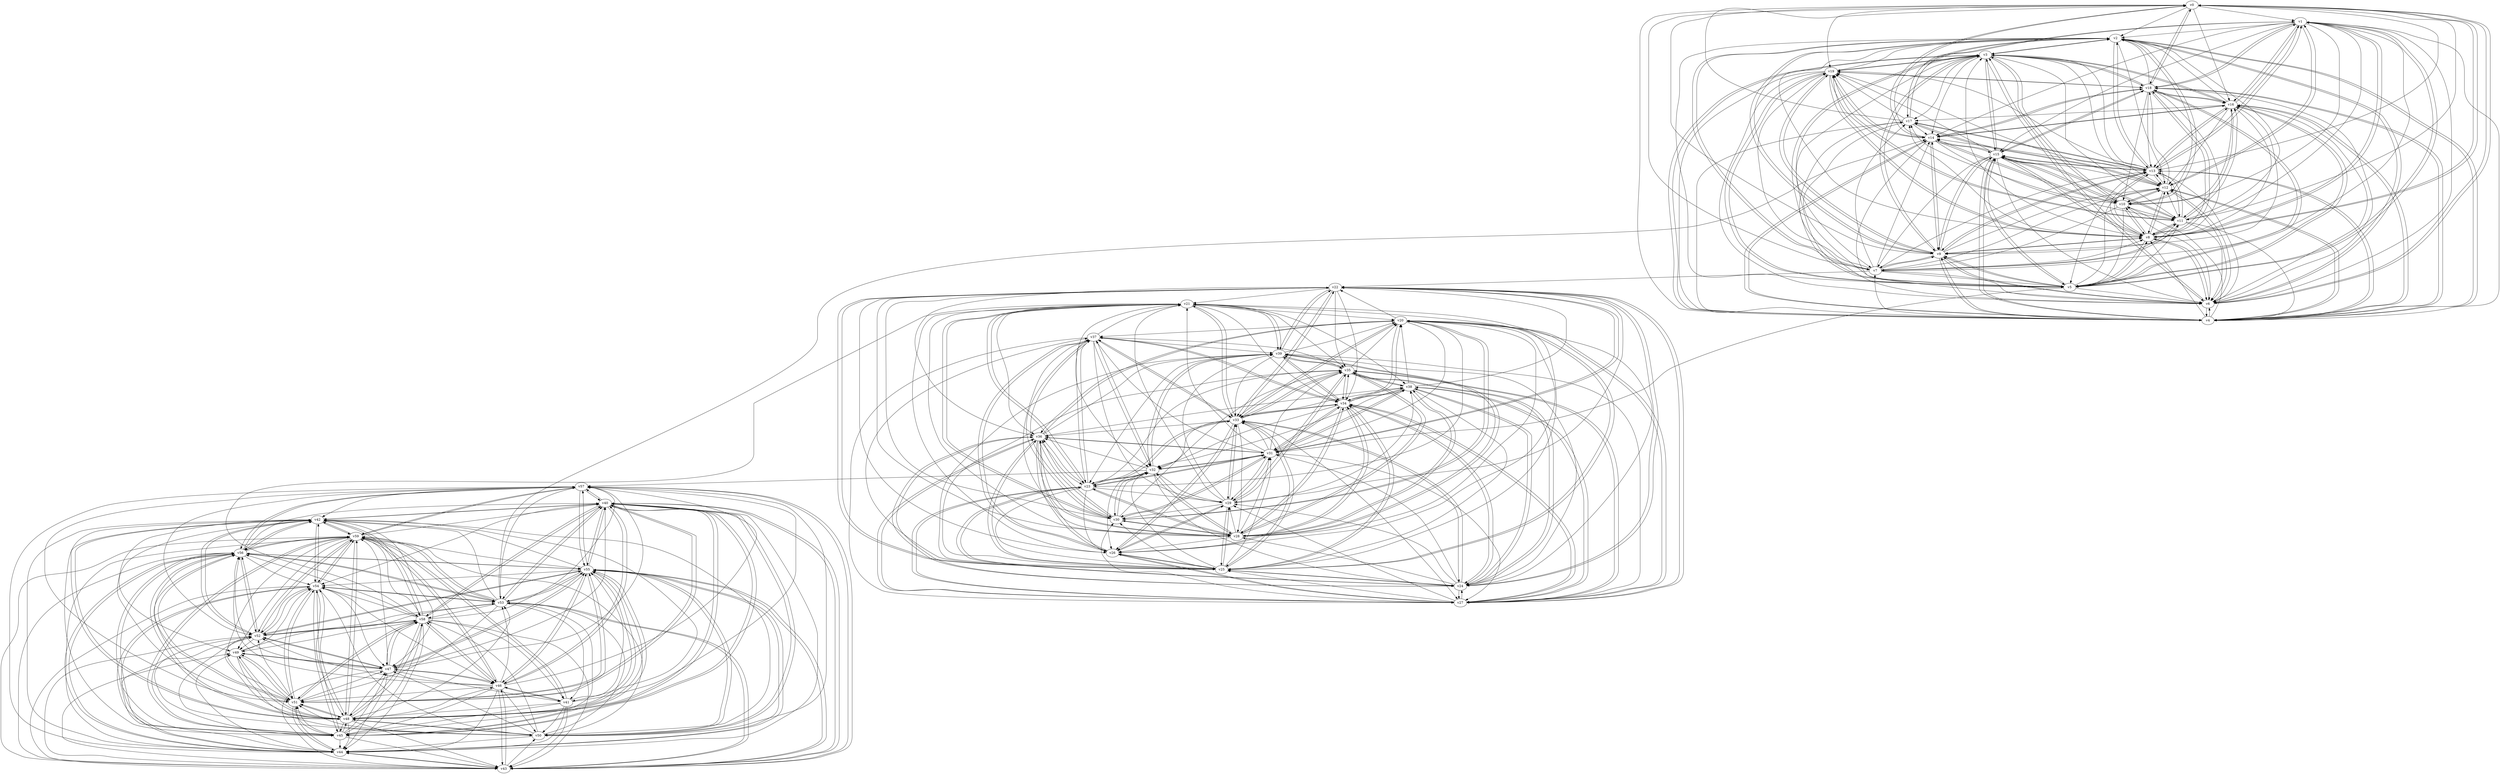 digraph buchi_test079 {
    v0 [name="v0", player=0, priority=1];
    v1 [name="v1", player=1, priority=0];
    v2 [name="v2", player=0, priority=0];
    v3 [name="v3", player=0, priority=0];
    v4 [name="v4", player=0, priority=1];
    v5 [name="v5", player=1, priority=0];
    v6 [name="v6", player=1, priority=1];
    v7 [name="v7", player=0, priority=1];
    v8 [name="v8", player=0, priority=0];
    v9 [name="v9", player=0, priority=0];
    v10 [name="v10", player=1, priority=1];
    v11 [name="v11", player=1, priority=1];
    v12 [name="v12", player=0, priority=0];
    v13 [name="v13", player=0, priority=0];
    v14 [name="v14", player=0, priority=0];
    v15 [name="v15", player=0, priority=0];
    v16 [name="v16", player=1, priority=0];
    v17 [name="v17", player=1, priority=1];
    v18 [name="v18", player=1, priority=0];
    v19 [name="v19", player=1, priority=0];
    v20 [name="v20", player=0, priority=1];
    v21 [name="v21", player=0, priority=0];
    v22 [name="v22", player=1, priority=1];
    v23 [name="v23", player=0, priority=1];
    v24 [name="v24", player=1, priority=0];
    v25 [name="v25", player=0, priority=1];
    v26 [name="v26", player=1, priority=1];
    v27 [name="v27", player=0, priority=0];
    v28 [name="v28", player=0, priority=1];
    v29 [name="v29", player=1, priority=1];
    v30 [name="v30", player=0, priority=0];
    v31 [name="v31", player=0, priority=0];
    v32 [name="v32", player=0, priority=0];
    v33 [name="v33", player=1, priority=1];
    v34 [name="v34", player=1, priority=1];
    v35 [name="v35", player=1, priority=1];
    v36 [name="v36", player=0, priority=1];
    v37 [name="v37", player=1, priority=1];
    v38 [name="v38", player=0, priority=0];
    v39 [name="v39", player=0, priority=1];
    v40 [name="v40", player=0, priority=0];
    v41 [name="v41", player=1, priority=0];
    v42 [name="v42", player=0, priority=1];
    v43 [name="v43", player=1, priority=0];
    v44 [name="v44", player=0, priority=0];
    v45 [name="v45", player=1, priority=1];
    v46 [name="v46", player=0, priority=0];
    v47 [name="v47", player=0, priority=1];
    v48 [name="v48", player=1, priority=0];
    v49 [name="v49", player=0, priority=1];
    v50 [name="v50", player=0, priority=0];
    v51 [name="v51", player=1, priority=1];
    v52 [name="v52", player=1, priority=1];
    v53 [name="v53", player=0, priority=1];
    v54 [name="v54", player=0, priority=0];
    v55 [name="v55", player=1, priority=1];
    v56 [name="v56", player=1, priority=0];
    v57 [name="v57", player=0, priority=0];
    v58 [name="v58", player=1, priority=0];
    v59 [name="v59", player=0, priority=1];
    v55 -> v57;
    v7 -> v17;
    v59 -> v55;
    v8 -> v0;
    v8 -> v9;
    v19 -> v9;
    v48 -> v45;
    v8 -> v18;
    v19 -> v18;
    v48 -> v54;
    v0 -> v14;
    v40 -> v50;
    v33 -> v20;
    v33 -> v29;
    v52 -> v42;
    v4 -> v2;
    v33 -> v38;
    v25 -> v34;
    v3 -> v6;
    v44 -> v56;
    v3 -> v15;
    v14 -> v15;
    v37 -> v26;
    v15 -> v7;
    v55 -> v43;
    v18 -> v3;
    v59 -> v41;
    v55 -> v52;
    v7 -> v12;
    v59 -> v50;
    v26 -> v25;
    v19 -> v4;
    v48 -> v40;
    v48 -> v49;
    v21 -> v32;
    v40 -> v45;
    v48 -> v58;
    v40 -> v54;
    v33 -> v24;
    v25 -> v20;
    v25 -> v29;
    v44 -> v42;
    v44 -> v51;
    v3 -> v10;
    v14 -> v10;
    v34 -> v25;
    v3 -> v19;
    v14 -> v19;
    v37 -> v21;
    v43 -> v55;
    v37 -> v30;
    v15 -> v11;
    v55 -> v47;
    v47 -> v43;
    v59 -> v45;
    v55 -> v56;
    v28 -> v39;
    v18 -> v16;
    v47 -> v52;
    v59 -> v54;
    v29 -> v31;
    v48 -> v44;
    v11 -> v4;
    v48 -> v53;
    v21 -> v36;
    v10 -> v8;
    v40 -> v58;
    v10 -> v17;
    v2 -> v13;
    v54 -> v51;
    v33 -> v28;
    v25 -> v24;
    v33 -> v37;
    v25 -> v33;
    v51 -> v45;
    v3 -> v5;
    v51 -> v54;
    v3 -> v14;
    v43 -> v50;
    v22 -> v27;
    v43 -> v59;
    v15 -> v6;
    v55 -> v42;
    v7 -> v2;
    v18 -> v2;
    v36 -> v38;
    v28 -> v34;
    v55 -> v51;
    v7 -> v11;
    v59 -> v40;
    v59 -> v49;
    v47 -> v56;
    v29 -> v26;
    v50 -> v58;
    v29 -> v35;
    v40 -> v44;
    v10 -> v3;
    v10 -> v12;
    v54 -> v46;
    v33 -> v23;
    v2 -> v17;
    v51 -> v40;
    v14 -> v0;
    v32 -> v36;
    v51 -> v49;
    v3 -> v9;
    v14 -> v9;
    v51 -> v58;
    v3 -> v18;
    v14 -> v18;
    v36 -> v24;
    v28 -> v20;
    v55 -> v46;
    v28 -> v29;
    v59 -> v44;
    v28 -> v38;
    v58 -> v48;
    v29 -> v21;
    v58 -> v57;
    v50 -> v53;
    v29 -> v30;
    v21 -> v26;
    v42 -> v58;
    v21 -> v35;
    v10 -> v7;
    v2 -> v3;
    v10 -> v16;
    v2 -> v12;
    v54 -> v50;
    v54 -> v59;
    v32 -> v31;
    v51 -> v44;
    v24 -> v27;
    v35 -> v27;
    v3 -> v4;
    v14 -> v4;
    v43 -> v40;
    v24 -> v36;
    v43 -> v49;
    v17 -> v6;
    v36 -> v28;
    v5 -> v31;
    v47 -> v46;
    v58 -> v43;
    v58 -> v52;
    v50 -> v48;
    v29 -> v25;
    v50 -> v57;
    v21 -> v30;
    v10 -> v2;
    v20 -> v34;
    v31 -> v34;
    v10 -> v11;
    v2 -> v7;
    v54 -> v45;
    v32 -> v26;
    v24 -> v22;
    v16 -> v18;
    v51 -> v48;
    v24 -> v31;
    v43 -> v44;
    v43 -> v53;
    v17 -> v1;
    v5 -> v8;
    v36 -> v23;
    v9 -> v6;
    v17 -> v19;
    v46 -> v55;
    v57 -> v55;
    v9 -> v15;
    v49 -> v51;
    v28 -> v37;
    v6 -> v0;
    v6 -> v9;
    v58 -> v47;
    v6 -> v18;
    v58 -> v56;
    v50 -> v52;
    v42 -> v48;
    v39 -> v33;
    v31 -> v29;
    v10 -> v6;
    v23 -> v25;
    v31 -> v38;
    v13 -> v8;
    v1 -> v15;
    v13 -> v17;
    v32 -> v30;
    v16 -> v13;
    v32 -> v39;
    v24 -> v35;
    v5 -> v3;
    v17 -> v5;
    v46 -> v41;
    v5 -> v12;
    v17 -> v14;
    v46 -> v50;
    v28 -> v23;
    v46 -> v59;
    v57 -> v59;
    v9 -> v19;
    v6 -> v4;
    v58 -> v42;
    v27 -> v36;
    v58 -> v51;
    v50 -> v47;
    v42 -> v52;
    v39 -> v28;
    v20 -> v33;
    v31 -> v33;
    v23 -> v29;
    v54 -> v44;
    v13 -> v3;
    v1 -> v10;
    v13 -> v12;
    v16 -> v8;
    v16 -> v17;
    v56 -> v53;
    v17 -> v0;
    v38 -> v32;
    v46 -> v45;
    v9 -> v5;
    v5 -> v16;
    v9 -> v14;
    v49 -> v50;
    v27 -> v22;
    v58 -> v46;
    v30 -> v36;
    v50 -> v51;
    v42 -> v47;
    v39 -> v23;
    v12 -> v6;
    v42 -> v56;
    v39 -> v32;
    v12 -> v15;
    v23 -> v24;
    v20 -> v37;
    v31 -> v37;
    v23 -> v33;
    v1 -> v5;
    v53 -> v43;
    v16 -> v3;
    v34 -> v39;
    v1 -> v14;
    v13 -> v16;
    v53 -> v52;
    v16 -> v12;
    v45 -> v48;
    v24 -> v25;
    v35 -> v25;
    v56 -> v48;
    v56 -> v57;
    v38 -> v27;
    v5 -> v2;
    v46 -> v40;
    v57 -> v40;
    v9 -> v0;
    v26 -> v34;
    v5 -> v11;
    v46 -> v58;
    v49 -> v54;
    v8 -> v13;
    v27 -> v26;
    v30 -> v22;
    v27 -> v35;
    v0 -> v18;
    v30 -> v31;
    v12 -> v1;
    v12 -> v10;
    v41 -> v46;
    v20 -> v23;
    v4 -> v6;
    v31 -> v23;
    v12 -> v19;
    v41 -> v55;
    v31 -> v32;
    v4 -> v15;
    v52 -> v55;
    v23 -> v28;
    v23 -> v37;
    v13 -> v2;
    v13 -> v11;
    v45 -> v43;
    v56 -> v43;
    v1 -> v18;
    v37 -> v39;
    v53 -> v56;
    v56 -> v52;
    v38 -> v22;
    v26 -> v29;
    v38 -> v31;
    v5 -> v6;
    v46 -> v44;
    v19 -> v8;
    v8 -> v17;
    v27 -> v30;
    v0 -> v13;
    v11 -> v13;
    v27 -> v39;
    v30 -> v35;
    v39 -> v22;
    v4 -> v1;
    v41 -> v50;
    v4 -> v10;
    v41 -> v59;
    v52 -> v59;
    v44 -> v55;
    v34 -> v20;
    v53 -> v42;
    v16 -> v2;
    v22 -> v36;
    v1 -> v13;
    v34 -> v38;
    v37 -> v34;
    v45 -> v47;
    v53 -> v51;
    v45 -> v56;
    v26 -> v33;
    v38 -> v35;
    v8 -> v3;
    v19 -> v3;
    v8 -> v12;
    v27 -> v25;
    v0 -> v8;
    v11 -> v8;
    v30 -> v21;
    v40 -> v53;
    v21 -> v58;
    v33 -> v32;
    v41 -> v45;
    v52 -> v45;
    v52 -> v54;
    v25 -> v37;
    v4 -> v14;
    v34 -> v24;
    v22 -> v31;
    v34 -> v33;
    v37 -> v29;
    v45 -> v42;
    v56 -> v42;
    v45 -> v51;
    v56 -> v51;
    v15 -> v10;
    v7 -> v6;
    v15 -> v19;
    v18 -> v15;
    v59 -> v53;
    v26 -> v37;
    v48 -> v43;
    v27 -> v20;
    v29 -> v39;
    v48 -> v52;
    v11 -> v12;
    v40 -> v48;
    v40 -> v57;
    v33 -> v27;
    v12 -> v4;
    v4 -> v0;
    v33 -> v36;
    v52 -> v49;
    v25 -> v32;
    v53 -> v14;
    v4 -> v9;
    v52 -> v58;
    v44 -> v54;
    v22 -> v26;
    v34 -> v28;
    v22 -> v35;
    v34 -> v37;
    v37 -> v33;
    v15 -> v5;
    v7 -> v1;
    v18 -> v1;
    v15 -> v14;
    v55 -> v50;
    v18 -> v10;
    v59 -> v48;
    v7 -> v19;
    v18 -> v19;
    v47 -> v55;
    v59 -> v57;
    v8 -> v2;
    v19 -> v2;
    v8 -> v11;
    v19 -> v11;
    v48 -> v47;
    v0 -> v7;
    v11 -> v7;
    v40 -> v43;
    v21 -> v39;
    v48 -> v56;
    v0 -> v16;
    v11 -> v16;
    v33 -> v22;
    v41 -> v44;
    v52 -> v44;
    v25 -> v36;
    v44 -> v49;
    v22 -> v21;
    v3 -> v17;
    v22 -> v39;
    v15 -> v9;
    v55 -> v45;
    v7 -> v5;
    v18 -> v5;
    v15 -> v18;
    v47 -> v41;
    v55 -> v54;
    v7 -> v14;
    v18 -> v14;
    v59 -> v52;
    v47 -> v59;
    v19 -> v6;
    v48 -> v42;
    v0 -> v2;
    v11 -> v2;
    v29 -> v38;
    v21 -> v34;
    v48 -> v51;
    v10 -> v15;
    v33 -> v26;
    v25 -> v22;
    v33 -> v35;
    v25 -> v31;
    v51 -> v52;
    v3 -> v12;
    v22 -> v25;
    v37 -> v23;
    v43 -> v57;
    v32 -> v57;
    v36 -> v27;
    v15 -> v4;
    v55 -> v40;
    v18 -> v0;
    v15 -> v13;
    v28 -> v32;
    v7 -> v9;
    v18 -> v9;
    v59 -> v56;
    v21 -> v20;
    v29 -> v33;
    v48 -> v46;
    v40 -> v42;
    v21 -> v38;
    v40 -> v51;
    v2 -> v6;
    v7 -> v8;
    v33 -> v21;
    v54 -> v53;
    v25 -> v26;
    v51 -> v47;
    v3 -> v7;
    v51 -> v56;
    v24 -> v39;
    v35 -> v39;
    v3 -> v16;
    v14 -> v16;
    v43 -> v52;
    v36 -> v31;
    v55 -> v44;
    v18 -> v4;
    v47 -> v40;
    v55 -> v53;
    v28 -> v36;
    v59 -> v42;
    v47 -> v49;
    v6 -> v8;
    v47 -> v58;
    v21 -> v24;
    v21 -> v33;
    v10 -> v5;
    v10 -> v14;
    v2 -> v10;
    v54 -> v48;
    v25 -> v21;
    v32 -> v29;
    v51 -> v42;
    v3 -> v2;
    v24 -> v34;
    v35 -> v34;
    v3 -> v11;
    v14 -> v11;
    v17 -> v13;
    v36 -> v26;
    v28 -> v22;
    v55 -> v48;
    v28 -> v31;
    v47 -> v44;
    v6 -> v3;
    v58 -> v41;
    v6 -> v12;
    v58 -> v59;
    v50 -> v55;
    v21 -> v28;
    v54 -> v43;
    v54 -> v52;
    v32 -> v24;
    v35 -> v20;
    v24 -> v29;
    v35 -> v29;
    v14 -> v6;
    v51 -> v55;
    v24 -> v38;
    v35 -> v38;
    v9 -> v4;
    v5 -> v15;
    v46 -> v53;
    v36 -> v30;
    v9 -> v13;
    v57 -> v53;
    v28 -> v26;
    v36 -> v39;
    v28 -> v35;
    v58 -> v54;
    v21 -> v23;
    v20 -> v27;
    v31 -> v27;
    v20 -> v36;
    v31 -> v36;
    v23 -> v32;
    v2 -> v9;
    v54 -> v47;
    v13 -> v6;
    v13 -> v15;
    v32 -> v28;
    v16 -> v11;
    v35 -> v24;
    v32 -> v37;
    v24 -> v33;
    v35 -> v33;
    v43 -> v46;
    v5 -> v1;
    v17 -> v12;
    v36 -> v25;
    v9 -> v8;
    v5 -> v19;
    v46 -> v57;
    v49 -> v53;
    v28 -> v30;
    v6 -> v2;
    v58 -> v40;
    v27 -> v34;
    v58 -> v49;
    v42 -> v41;
    v42 -> v50;
    v42 -> v59;
    v20 -> v22;
    v31 -> v22;
    v39 -> v35;
    v12 -> v18;
    v20 -> v31;
    v23 -> v27;
    v2 -> v4;
    v54 -> v42;
    v23 -> v36;
    v13 -> v1;
    v1 -> v8;
    v32 -> v23;
    v16 -> v6;
    v1 -> v17;
    v13 -> v19;
    v53 -> v55;
    v24 -> v28;
    v35 -> v28;
    v35 -> v37;
    v46 -> v43;
    v57 -> v43;
    v36 -> v20;
    v9 -> v3;
    v46 -> v52;
    v57 -> v52;
    v9 -> v12;
    v49 -> v48;
    v27 -> v29;
    v58 -> v44;
    v27 -> v38;
    v50 -> v40;
    v39 -> v21;
    v42 -> v54;
    v12 -> v13;
    v20 -> v26;
    v31 -> v35;
    v4 -> v18;
    v23 -> v31;
    v13 -> v5;
    v53 -> v41;
    v16 -> v1;
    v1 -> v12;
    v13 -> v14;
    v24 -> v23;
    v53 -> v59;
    v45 -> v55;
    v56 -> v55;
    v38 -> v25;
    v17 -> v2;
    v38 -> v34;
    v5 -> v9;
    v46 -> v47;
    v57 -> v47;
    v9 -> v7;
    v5 -> v18;
    v46 -> v56;
    v57 -> v56;
    v9 -> v16;
    v27 -> v24;
    v6 -> v1;
    v30 -> v20;
    v50 -> v44;
    v42 -> v40;
    v42 -> v49;
    v12 -> v8;
    v31 -> v21;
    v39 -> v34;
    v12 -> v17;
    v20 -> v30;
    v4 -> v13;
    v31 -> v30;
    v23 -> v26;
    v23 -> v35;
    v34 -> v32;
    v13 -> v9;
    v53 -> v45;
    v16 -> v5;
    v1 -> v16;
    v53 -> v54;
    v16 -> v14;
    v45 -> v59;
    v56 -> v59;
    v38 -> v20;
    v26 -> v27;
    v57 -> v42;
    v9 -> v2;
    v26 -> v36;
    v46 -> v51;
    v57 -> v51;
    v49 -> v47;
    v8 -> v6;
    v8 -> v15;
    v0 -> v11;
    v39 -> v20;
    v41 -> v48;
    v20 -> v25;
    v4 -> v8;
    v59 -> v46;
    v23 -> v21;
    v41 -> v57;
    v4 -> v17;
    v34 -> v27;
    v1 -> v2;
    v13 -> v4;
    v53 -> v40;
    v22 -> v34;
    v37 -> v32;
    v56 -> v45;
    v53 -> v58;
    v45 -> v54;
    v56 -> v54;
    v38 -> v24;
    v8 -> v1;
    v8 -> v10;
    v27 -> v23;
    v0 -> v6;
    v11 -> v6;
    v8 -> v19;
    v48 -> v55;
    v11 -> v15;
    v30 -> v28;
    v30 -> v37;
    v41 -> v43;
    v4 -> v3;
    v4 -> v12;
    v44 -> v57;
    v22 -> v29;
    v34 -> v31;
    v37 -> v27;
    v16 -> v4;
    v45 -> v40;
    v56 -> v40;
    v15 -> v8;
    v45 -> v58;
    v7 -> v13;
    v18 -> v13;
    v38 -> v28;
    v59 -> v51;
    v7 -> v22;
    v8 -> v5;
    v19 -> v5;
    v0 -> v1;
    v11 -> v1;
    v19 -> v14;
    v48 -> v50;
    v40 -> v46;
    v48 -> v59;
    v0 -> v19;
    v11 -> v19;
    v30 -> v32;
    v40 -> v55;
    v33 -> v25;
    v33 -> v34;
    v52 -> v47;
    v25 -> v30;
    v4 -> v7;
    v44 -> v43;
    v52 -> v56;
    v25 -> v39;
    v4 -> v16;
    v22 -> v24;
    v34 -> v26;
    v22 -> v33;
    v34 -> v35;
    v45 -> v44;
    v56 -> v44;
    v15 -> v3;
    v18 -> v8;
}
